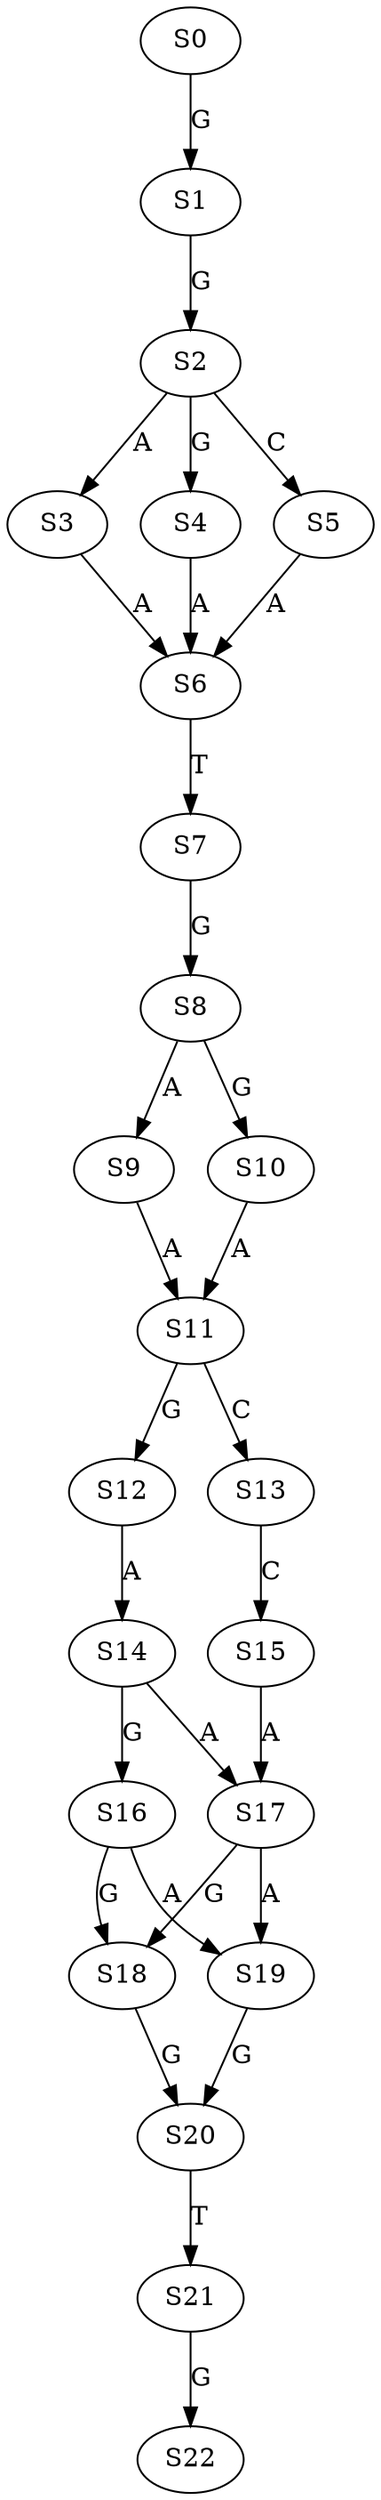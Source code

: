 strict digraph  {
	S0 -> S1 [ label = G ];
	S1 -> S2 [ label = G ];
	S2 -> S3 [ label = A ];
	S2 -> S4 [ label = G ];
	S2 -> S5 [ label = C ];
	S3 -> S6 [ label = A ];
	S4 -> S6 [ label = A ];
	S5 -> S6 [ label = A ];
	S6 -> S7 [ label = T ];
	S7 -> S8 [ label = G ];
	S8 -> S9 [ label = A ];
	S8 -> S10 [ label = G ];
	S9 -> S11 [ label = A ];
	S10 -> S11 [ label = A ];
	S11 -> S12 [ label = G ];
	S11 -> S13 [ label = C ];
	S12 -> S14 [ label = A ];
	S13 -> S15 [ label = C ];
	S14 -> S16 [ label = G ];
	S14 -> S17 [ label = A ];
	S15 -> S17 [ label = A ];
	S16 -> S18 [ label = G ];
	S16 -> S19 [ label = A ];
	S17 -> S19 [ label = A ];
	S17 -> S18 [ label = G ];
	S18 -> S20 [ label = G ];
	S19 -> S20 [ label = G ];
	S20 -> S21 [ label = T ];
	S21 -> S22 [ label = G ];
}
